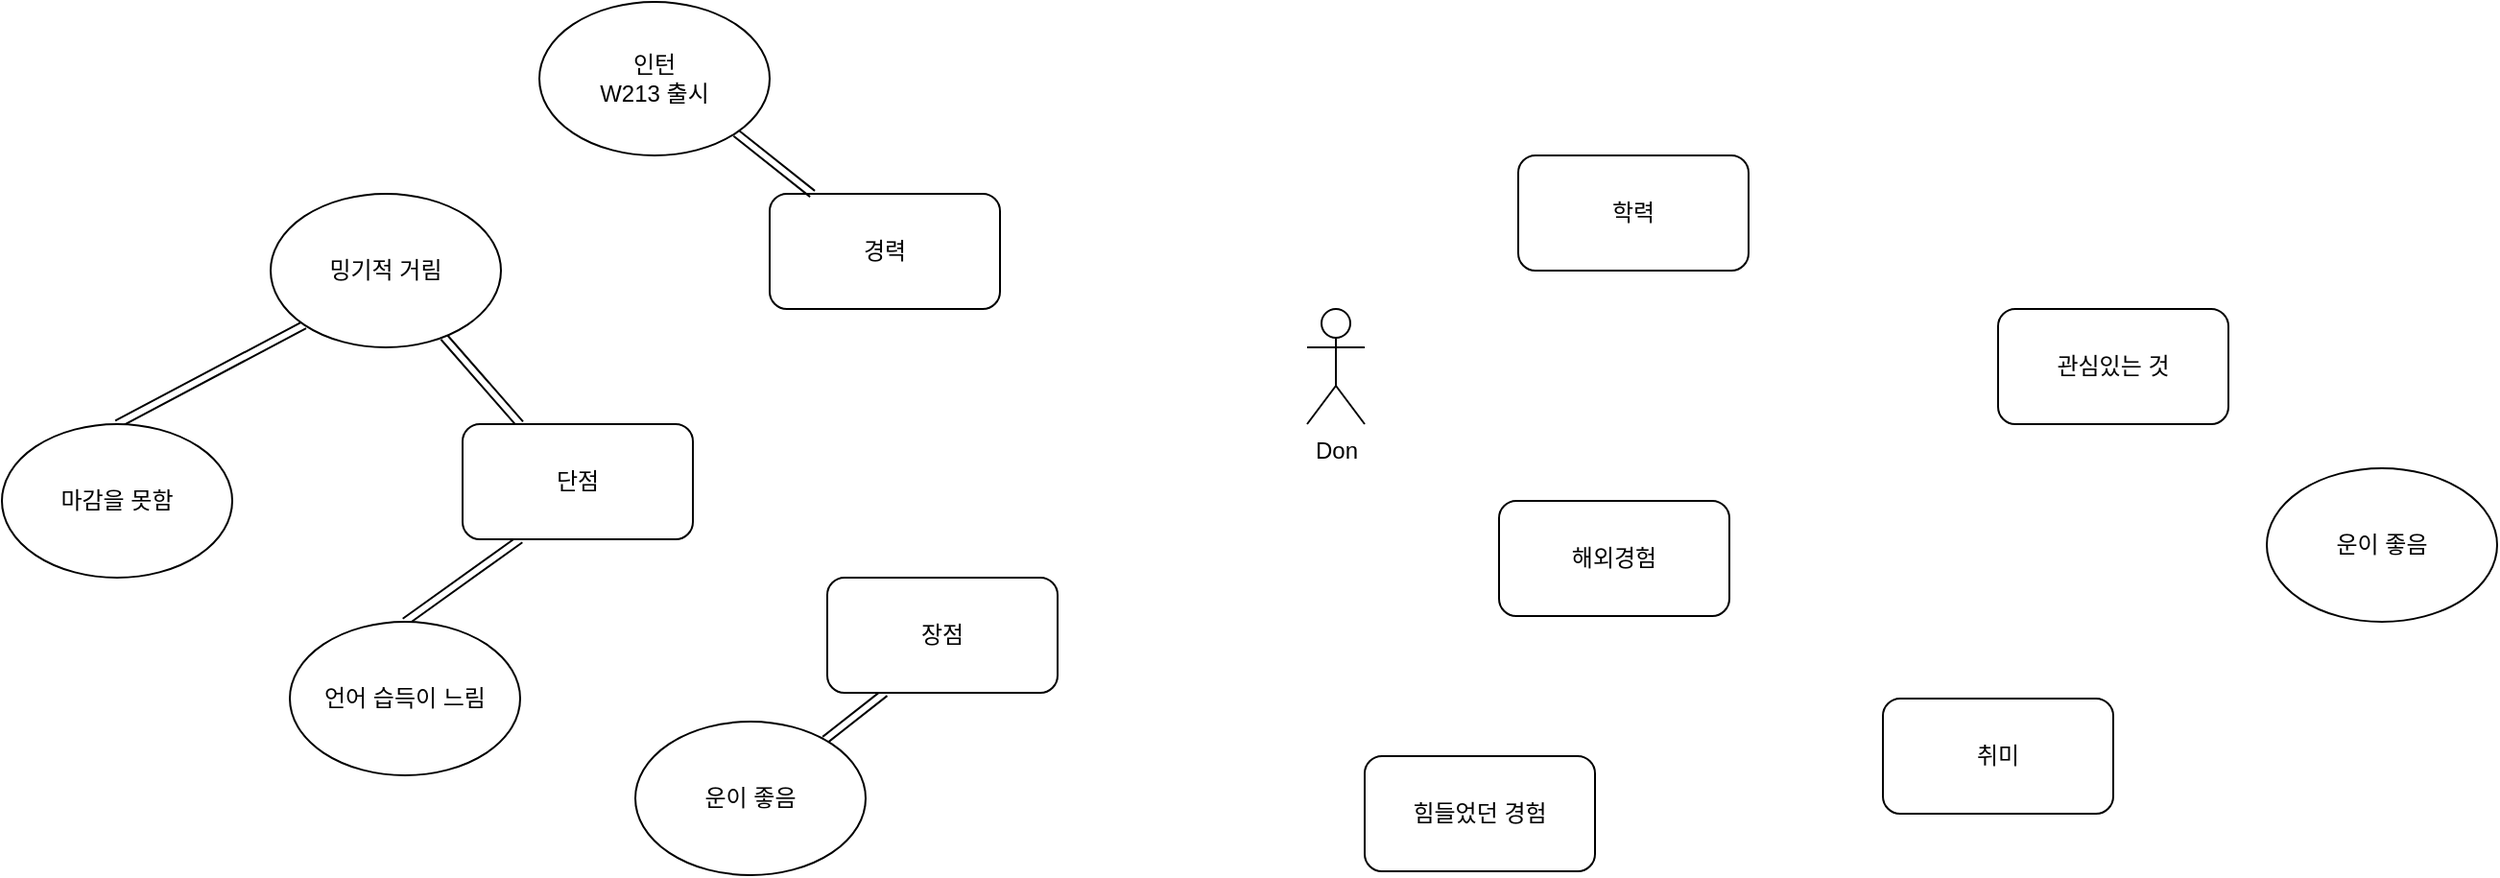 <mxfile version="10.6.9" type="github"><diagram id="5TjP3jzcPuY1rf3rLLXM" name="Page-1"><mxGraphModel dx="2417" dy="586" grid="1" gridSize="10" guides="1" tooltips="1" connect="1" arrows="1" fold="1" page="1" pageScale="1" pageWidth="1169" pageHeight="827" math="0" shadow="0"><root><mxCell id="0"/><mxCell id="1" parent="0"/><mxCell id="_rmlGUvlb9l1utdxAJD4-1" value="Don" style="shape=umlActor;verticalLabelPosition=bottom;labelBackgroundColor=#ffffff;verticalAlign=top;html=1;outlineConnect=0;" vertex="1" parent="1"><mxGeometry x="540" y="180" width="30" height="60" as="geometry"/></mxCell><mxCell id="_rmlGUvlb9l1utdxAJD4-2" value="학력" style="rounded=1;whiteSpace=wrap;html=1;" vertex="1" parent="1"><mxGeometry x="650" y="100" width="120" height="60" as="geometry"/></mxCell><mxCell id="_rmlGUvlb9l1utdxAJD4-3" value="해외경험" style="rounded=1;whiteSpace=wrap;html=1;" vertex="1" parent="1"><mxGeometry x="640" y="280" width="120" height="60" as="geometry"/></mxCell><mxCell id="_rmlGUvlb9l1utdxAJD4-16" style="edgeStyle=none;shape=link;rounded=0;orthogonalLoop=1;jettySize=auto;html=1;exitX=0.25;exitY=1;exitDx=0;exitDy=0;" edge="1" parent="1" source="_rmlGUvlb9l1utdxAJD4-4" target="_rmlGUvlb9l1utdxAJD4-14"><mxGeometry relative="1" as="geometry"/></mxCell><mxCell id="_rmlGUvlb9l1utdxAJD4-4" value="장점" style="rounded=1;whiteSpace=wrap;html=1;" vertex="1" parent="1"><mxGeometry x="290" y="320" width="120" height="60" as="geometry"/></mxCell><mxCell id="_rmlGUvlb9l1utdxAJD4-5" value="경력" style="rounded=1;whiteSpace=wrap;html=1;" vertex="1" parent="1"><mxGeometry x="260" y="120" width="120" height="60" as="geometry"/></mxCell><mxCell id="_rmlGUvlb9l1utdxAJD4-12" style="rounded=0;orthogonalLoop=1;jettySize=auto;html=1;exitX=0.25;exitY=1;exitDx=0;exitDy=0;entryX=0.5;entryY=0;entryDx=0;entryDy=0;shape=link;" edge="1" parent="1" source="_rmlGUvlb9l1utdxAJD4-6" target="_rmlGUvlb9l1utdxAJD4-11"><mxGeometry relative="1" as="geometry"/></mxCell><mxCell id="_rmlGUvlb9l1utdxAJD4-18" style="edgeStyle=none;shape=link;rounded=0;orthogonalLoop=1;jettySize=auto;html=1;exitX=0.25;exitY=0;exitDx=0;exitDy=0;" edge="1" parent="1" source="_rmlGUvlb9l1utdxAJD4-6" target="_rmlGUvlb9l1utdxAJD4-15"><mxGeometry relative="1" as="geometry"/></mxCell><mxCell id="_rmlGUvlb9l1utdxAJD4-6" value="단점" style="rounded=1;whiteSpace=wrap;html=1;" vertex="1" parent="1"><mxGeometry x="100" y="240" width="120" height="60" as="geometry"/></mxCell><mxCell id="_rmlGUvlb9l1utdxAJD4-7" value="힘들었던 경험" style="rounded=1;whiteSpace=wrap;html=1;" vertex="1" parent="1"><mxGeometry x="570" y="413" width="120" height="60" as="geometry"/></mxCell><mxCell id="_rmlGUvlb9l1utdxAJD4-8" value="관심있는 것" style="rounded=1;whiteSpace=wrap;html=1;" vertex="1" parent="1"><mxGeometry x="900" y="180" width="120" height="60" as="geometry"/></mxCell><mxCell id="_rmlGUvlb9l1utdxAJD4-9" value="취미" style="rounded=1;whiteSpace=wrap;html=1;" vertex="1" parent="1"><mxGeometry x="840" y="383" width="120" height="60" as="geometry"/></mxCell><mxCell id="_rmlGUvlb9l1utdxAJD4-11" value="언어 습득이 느림" style="ellipse;whiteSpace=wrap;html=1;" vertex="1" parent="1"><mxGeometry x="10" y="343" width="120" height="80" as="geometry"/></mxCell><mxCell id="_rmlGUvlb9l1utdxAJD4-14" value="운이 좋음" style="ellipse;whiteSpace=wrap;html=1;" vertex="1" parent="1"><mxGeometry x="190" y="395" width="120" height="80" as="geometry"/></mxCell><mxCell id="_rmlGUvlb9l1utdxAJD4-20" style="edgeStyle=none;shape=link;rounded=0;orthogonalLoop=1;jettySize=auto;html=1;exitX=0;exitY=1;exitDx=0;exitDy=0;entryX=0.5;entryY=0;entryDx=0;entryDy=0;" edge="1" parent="1" source="_rmlGUvlb9l1utdxAJD4-15" target="_rmlGUvlb9l1utdxAJD4-19"><mxGeometry relative="1" as="geometry"/></mxCell><mxCell id="_rmlGUvlb9l1utdxAJD4-15" value="밍기적 거림" style="ellipse;whiteSpace=wrap;html=1;" vertex="1" parent="1"><mxGeometry y="120" width="120" height="80" as="geometry"/></mxCell><mxCell id="_rmlGUvlb9l1utdxAJD4-17" value="운이 좋음" style="ellipse;whiteSpace=wrap;html=1;" vertex="1" parent="1"><mxGeometry x="1040" y="263" width="120" height="80" as="geometry"/></mxCell><mxCell id="_rmlGUvlb9l1utdxAJD4-19" value="마감을 못함" style="ellipse;whiteSpace=wrap;html=1;" vertex="1" parent="1"><mxGeometry x="-140" y="240" width="120" height="80" as="geometry"/></mxCell><mxCell id="_rmlGUvlb9l1utdxAJD4-22" style="edgeStyle=none;shape=link;rounded=0;orthogonalLoop=1;jettySize=auto;html=1;exitX=1;exitY=1;exitDx=0;exitDy=0;" edge="1" parent="1" source="_rmlGUvlb9l1utdxAJD4-21" target="_rmlGUvlb9l1utdxAJD4-5"><mxGeometry relative="1" as="geometry"/></mxCell><mxCell id="_rmlGUvlb9l1utdxAJD4-21" value="&lt;div&gt;인턴&lt;/div&gt;W213 출시" style="ellipse;whiteSpace=wrap;html=1;" vertex="1" parent="1"><mxGeometry x="140" y="20" width="120" height="80" as="geometry"/></mxCell></root></mxGraphModel></diagram></mxfile>